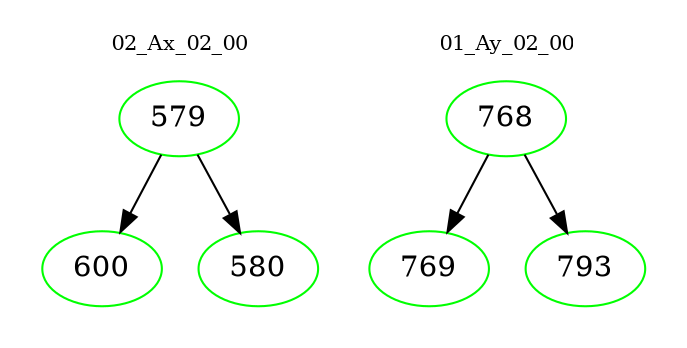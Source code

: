digraph{
subgraph cluster_0 {
color = white
label = "02_Ax_02_00";
fontsize=10;
T0_579 [label="579", color="green"]
T0_579 -> T0_600 [color="black"]
T0_600 [label="600", color="green"]
T0_579 -> T0_580 [color="black"]
T0_580 [label="580", color="green"]
}
subgraph cluster_1 {
color = white
label = "01_Ay_02_00";
fontsize=10;
T1_768 [label="768", color="green"]
T1_768 -> T1_769 [color="black"]
T1_769 [label="769", color="green"]
T1_768 -> T1_793 [color="black"]
T1_793 [label="793", color="green"]
}
}
